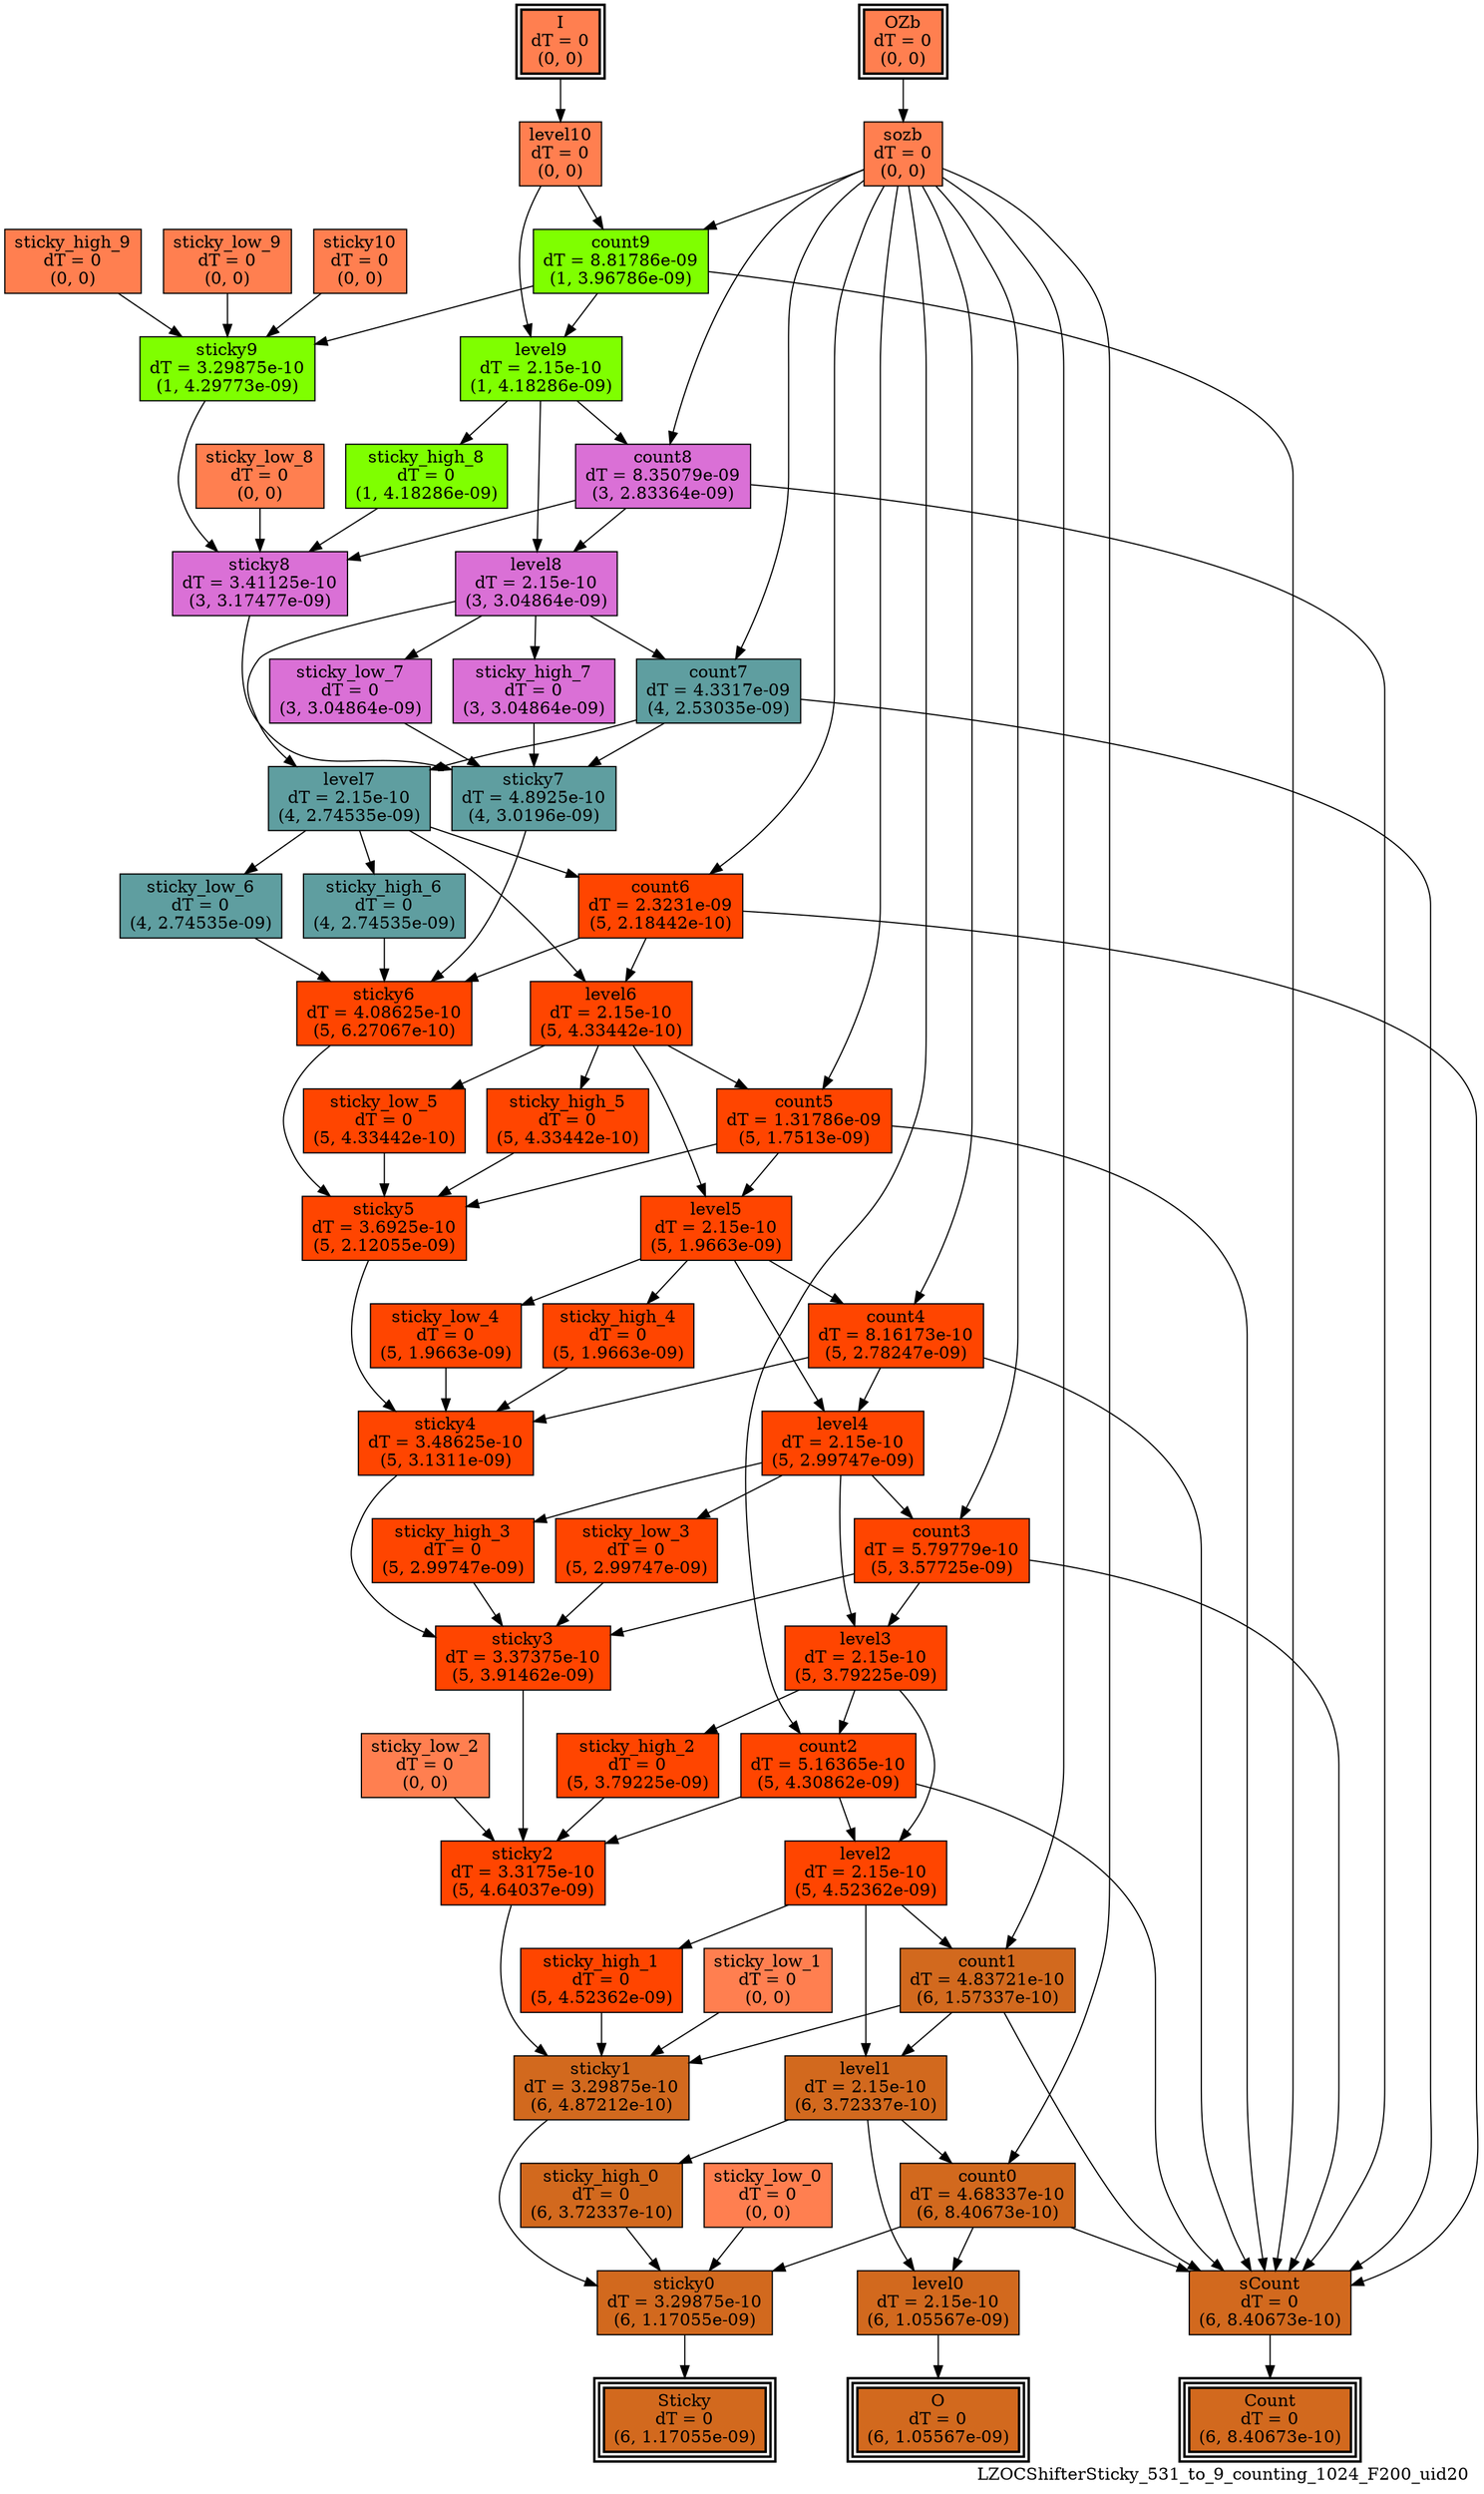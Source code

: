 digraph LZOCShifterSticky_531_to_9_counting_1024_F200_uid20
{
	//graph drawing options
	label=LZOCShifterSticky_531_to_9_counting_1024_F200_uid20;
	labelloc=bottom;
	labeljust=right;
	ratio=auto;
	nodesep=0.25;
	ranksep=0.5;

	//input/output signals of operator LZOCShifterSticky_531_to_9_counting_1024_F200_uid20
	I__LZOCShifterSticky_531_to_9_counting_1024_F200_uid20 [ label="I\ndT = 0\n(0, 0)", shape=box, color=black, style="bold, filled", fillcolor=coral, peripheries=2 ];
	OZb__LZOCShifterSticky_531_to_9_counting_1024_F200_uid20 [ label="OZb\ndT = 0\n(0, 0)", shape=box, color=black, style="bold, filled", fillcolor=coral, peripheries=2 ];
	Count__LZOCShifterSticky_531_to_9_counting_1024_F200_uid20 [ label="Count\ndT = 0\n(6, 8.40673e-10)", shape=box, color=black, style="bold, filled", fillcolor=chocolate, peripheries=3 ];
	O__LZOCShifterSticky_531_to_9_counting_1024_F200_uid20 [ label="O\ndT = 0\n(6, 1.05567e-09)", shape=box, color=black, style="bold, filled", fillcolor=chocolate, peripheries=3 ];
	Sticky__LZOCShifterSticky_531_to_9_counting_1024_F200_uid20 [ label="Sticky\ndT = 0\n(6, 1.17055e-09)", shape=box, color=black, style="bold, filled", fillcolor=chocolate, peripheries=3 ];
	{rank=same I__LZOCShifterSticky_531_to_9_counting_1024_F200_uid20, OZb__LZOCShifterSticky_531_to_9_counting_1024_F200_uid20};
	{rank=same Count__LZOCShifterSticky_531_to_9_counting_1024_F200_uid20, O__LZOCShifterSticky_531_to_9_counting_1024_F200_uid20, Sticky__LZOCShifterSticky_531_to_9_counting_1024_F200_uid20};
	//internal signals of operator LZOCShifterSticky_531_to_9_counting_1024_F200_uid20
	level10__LZOCShifterSticky_531_to_9_counting_1024_F200_uid20 [ label="level10\ndT = 0\n(0, 0)", shape=box, color=black, style=filled, fillcolor=coral, peripheries=1 ];
	sozb__LZOCShifterSticky_531_to_9_counting_1024_F200_uid20 [ label="sozb\ndT = 0\n(0, 0)", shape=box, color=black, style=filled, fillcolor=coral, peripheries=1 ];
	sticky10__LZOCShifterSticky_531_to_9_counting_1024_F200_uid20 [ label="sticky10\ndT = 0\n(0, 0)", shape=box, color=black, style=filled, fillcolor=coral, peripheries=1 ];
	count9__LZOCShifterSticky_531_to_9_counting_1024_F200_uid20 [ label="count9\ndT = 8.81786e-09\n(1, 3.96786e-09)", shape=box, color=black, style=filled, fillcolor=chartreuse, peripheries=1 ];
	level9__LZOCShifterSticky_531_to_9_counting_1024_F200_uid20 [ label="level9\ndT = 2.15e-10\n(1, 4.18286e-09)", shape=box, color=black, style=filled, fillcolor=chartreuse, peripheries=1 ];
	sticky_high_9__LZOCShifterSticky_531_to_9_counting_1024_F200_uid20 [ label="sticky_high_9\ndT = 0\n(0, 0)", shape=box, color=black, style=filled, fillcolor=coral, peripheries=1 ];
	sticky_low_9__LZOCShifterSticky_531_to_9_counting_1024_F200_uid20 [ label="sticky_low_9\ndT = 0\n(0, 0)", shape=box, color=black, style=filled, fillcolor=coral, peripheries=1 ];
	sticky9__LZOCShifterSticky_531_to_9_counting_1024_F200_uid20 [ label="sticky9\ndT = 3.29875e-10\n(1, 4.29773e-09)", shape=box, color=black, style=filled, fillcolor=chartreuse, peripheries=1 ];
	count8__LZOCShifterSticky_531_to_9_counting_1024_F200_uid20 [ label="count8\ndT = 8.35079e-09\n(3, 2.83364e-09)", shape=box, color=black, style=filled, fillcolor=orchid, peripheries=1 ];
	level8__LZOCShifterSticky_531_to_9_counting_1024_F200_uid20 [ label="level8\ndT = 2.15e-10\n(3, 3.04864e-09)", shape=box, color=black, style=filled, fillcolor=orchid, peripheries=1 ];
	sticky_high_8__LZOCShifterSticky_531_to_9_counting_1024_F200_uid20 [ label="sticky_high_8\ndT = 0\n(1, 4.18286e-09)", shape=box, color=black, style=filled, fillcolor=chartreuse, peripheries=1 ];
	sticky_low_8__LZOCShifterSticky_531_to_9_counting_1024_F200_uid20 [ label="sticky_low_8\ndT = 0\n(0, 0)", shape=box, color=black, style=filled, fillcolor=coral, peripheries=1 ];
	sticky8__LZOCShifterSticky_531_to_9_counting_1024_F200_uid20 [ label="sticky8\ndT = 3.41125e-10\n(3, 3.17477e-09)", shape=box, color=black, style=filled, fillcolor=orchid, peripheries=1 ];
	count7__LZOCShifterSticky_531_to_9_counting_1024_F200_uid20 [ label="count7\ndT = 4.3317e-09\n(4, 2.53035e-09)", shape=box, color=black, style=filled, fillcolor=cadetblue, peripheries=1 ];
	level7__LZOCShifterSticky_531_to_9_counting_1024_F200_uid20 [ label="level7\ndT = 2.15e-10\n(4, 2.74535e-09)", shape=box, color=black, style=filled, fillcolor=cadetblue, peripheries=1 ];
	sticky_high_7__LZOCShifterSticky_531_to_9_counting_1024_F200_uid20 [ label="sticky_high_7\ndT = 0\n(3, 3.04864e-09)", shape=box, color=black, style=filled, fillcolor=orchid, peripheries=1 ];
	sticky_low_7__LZOCShifterSticky_531_to_9_counting_1024_F200_uid20 [ label="sticky_low_7\ndT = 0\n(3, 3.04864e-09)", shape=box, color=black, style=filled, fillcolor=orchid, peripheries=1 ];
	sticky7__LZOCShifterSticky_531_to_9_counting_1024_F200_uid20 [ label="sticky7\ndT = 4.8925e-10\n(4, 3.0196e-09)", shape=box, color=black, style=filled, fillcolor=cadetblue, peripheries=1 ];
	count6__LZOCShifterSticky_531_to_9_counting_1024_F200_uid20 [ label="count6\ndT = 2.3231e-09\n(5, 2.18442e-10)", shape=box, color=black, style=filled, fillcolor=orangered, peripheries=1 ];
	level6__LZOCShifterSticky_531_to_9_counting_1024_F200_uid20 [ label="level6\ndT = 2.15e-10\n(5, 4.33442e-10)", shape=box, color=black, style=filled, fillcolor=orangered, peripheries=1 ];
	sticky_high_6__LZOCShifterSticky_531_to_9_counting_1024_F200_uid20 [ label="sticky_high_6\ndT = 0\n(4, 2.74535e-09)", shape=box, color=black, style=filled, fillcolor=cadetblue, peripheries=1 ];
	sticky_low_6__LZOCShifterSticky_531_to_9_counting_1024_F200_uid20 [ label="sticky_low_6\ndT = 0\n(4, 2.74535e-09)", shape=box, color=black, style=filled, fillcolor=cadetblue, peripheries=1 ];
	sticky6__LZOCShifterSticky_531_to_9_counting_1024_F200_uid20 [ label="sticky6\ndT = 4.08625e-10\n(5, 6.27067e-10)", shape=box, color=black, style=filled, fillcolor=orangered, peripheries=1 ];
	count5__LZOCShifterSticky_531_to_9_counting_1024_F200_uid20 [ label="count5\ndT = 1.31786e-09\n(5, 1.7513e-09)", shape=box, color=black, style=filled, fillcolor=orangered, peripheries=1 ];
	level5__LZOCShifterSticky_531_to_9_counting_1024_F200_uid20 [ label="level5\ndT = 2.15e-10\n(5, 1.9663e-09)", shape=box, color=black, style=filled, fillcolor=orangered, peripheries=1 ];
	sticky_high_5__LZOCShifterSticky_531_to_9_counting_1024_F200_uid20 [ label="sticky_high_5\ndT = 0\n(5, 4.33442e-10)", shape=box, color=black, style=filled, fillcolor=orangered, peripheries=1 ];
	sticky_low_5__LZOCShifterSticky_531_to_9_counting_1024_F200_uid20 [ label="sticky_low_5\ndT = 0\n(5, 4.33442e-10)", shape=box, color=black, style=filled, fillcolor=orangered, peripheries=1 ];
	sticky5__LZOCShifterSticky_531_to_9_counting_1024_F200_uid20 [ label="sticky5\ndT = 3.6925e-10\n(5, 2.12055e-09)", shape=box, color=black, style=filled, fillcolor=orangered, peripheries=1 ];
	count4__LZOCShifterSticky_531_to_9_counting_1024_F200_uid20 [ label="count4\ndT = 8.16173e-10\n(5, 2.78247e-09)", shape=box, color=black, style=filled, fillcolor=orangered, peripheries=1 ];
	level4__LZOCShifterSticky_531_to_9_counting_1024_F200_uid20 [ label="level4\ndT = 2.15e-10\n(5, 2.99747e-09)", shape=box, color=black, style=filled, fillcolor=orangered, peripheries=1 ];
	sticky_high_4__LZOCShifterSticky_531_to_9_counting_1024_F200_uid20 [ label="sticky_high_4\ndT = 0\n(5, 1.9663e-09)", shape=box, color=black, style=filled, fillcolor=orangered, peripheries=1 ];
	sticky_low_4__LZOCShifterSticky_531_to_9_counting_1024_F200_uid20 [ label="sticky_low_4\ndT = 0\n(5, 1.9663e-09)", shape=box, color=black, style=filled, fillcolor=orangered, peripheries=1 ];
	sticky4__LZOCShifterSticky_531_to_9_counting_1024_F200_uid20 [ label="sticky4\ndT = 3.48625e-10\n(5, 3.1311e-09)", shape=box, color=black, style=filled, fillcolor=orangered, peripheries=1 ];
	count3__LZOCShifterSticky_531_to_9_counting_1024_F200_uid20 [ label="count3\ndT = 5.79779e-10\n(5, 3.57725e-09)", shape=box, color=black, style=filled, fillcolor=orangered, peripheries=1 ];
	level3__LZOCShifterSticky_531_to_9_counting_1024_F200_uid20 [ label="level3\ndT = 2.15e-10\n(5, 3.79225e-09)", shape=box, color=black, style=filled, fillcolor=orangered, peripheries=1 ];
	sticky_high_3__LZOCShifterSticky_531_to_9_counting_1024_F200_uid20 [ label="sticky_high_3\ndT = 0\n(5, 2.99747e-09)", shape=box, color=black, style=filled, fillcolor=orangered, peripheries=1 ];
	sticky_low_3__LZOCShifterSticky_531_to_9_counting_1024_F200_uid20 [ label="sticky_low_3\ndT = 0\n(5, 2.99747e-09)", shape=box, color=black, style=filled, fillcolor=orangered, peripheries=1 ];
	sticky3__LZOCShifterSticky_531_to_9_counting_1024_F200_uid20 [ label="sticky3\ndT = 3.37375e-10\n(5, 3.91462e-09)", shape=box, color=black, style=filled, fillcolor=orangered, peripheries=1 ];
	count2__LZOCShifterSticky_531_to_9_counting_1024_F200_uid20 [ label="count2\ndT = 5.16365e-10\n(5, 4.30862e-09)", shape=box, color=black, style=filled, fillcolor=orangered, peripheries=1 ];
	level2__LZOCShifterSticky_531_to_9_counting_1024_F200_uid20 [ label="level2\ndT = 2.15e-10\n(5, 4.52362e-09)", shape=box, color=black, style=filled, fillcolor=orangered, peripheries=1 ];
	sticky_high_2__LZOCShifterSticky_531_to_9_counting_1024_F200_uid20 [ label="sticky_high_2\ndT = 0\n(5, 3.79225e-09)", shape=box, color=black, style=filled, fillcolor=orangered, peripheries=1 ];
	sticky_low_2__LZOCShifterSticky_531_to_9_counting_1024_F200_uid20 [ label="sticky_low_2\ndT = 0\n(0, 0)", shape=box, color=black, style=filled, fillcolor=coral, peripheries=1 ];
	sticky2__LZOCShifterSticky_531_to_9_counting_1024_F200_uid20 [ label="sticky2\ndT = 3.3175e-10\n(5, 4.64037e-09)", shape=box, color=black, style=filled, fillcolor=orangered, peripheries=1 ];
	count1__LZOCShifterSticky_531_to_9_counting_1024_F200_uid20 [ label="count1\ndT = 4.83721e-10\n(6, 1.57337e-10)", shape=box, color=black, style=filled, fillcolor=chocolate, peripheries=1 ];
	level1__LZOCShifterSticky_531_to_9_counting_1024_F200_uid20 [ label="level1\ndT = 2.15e-10\n(6, 3.72337e-10)", shape=box, color=black, style=filled, fillcolor=chocolate, peripheries=1 ];
	sticky_high_1__LZOCShifterSticky_531_to_9_counting_1024_F200_uid20 [ label="sticky_high_1\ndT = 0\n(5, 4.52362e-09)", shape=box, color=black, style=filled, fillcolor=orangered, peripheries=1 ];
	sticky_low_1__LZOCShifterSticky_531_to_9_counting_1024_F200_uid20 [ label="sticky_low_1\ndT = 0\n(0, 0)", shape=box, color=black, style=filled, fillcolor=coral, peripheries=1 ];
	sticky1__LZOCShifterSticky_531_to_9_counting_1024_F200_uid20 [ label="sticky1\ndT = 3.29875e-10\n(6, 4.87212e-10)", shape=box, color=black, style=filled, fillcolor=chocolate, peripheries=1 ];
	count0__LZOCShifterSticky_531_to_9_counting_1024_F200_uid20 [ label="count0\ndT = 4.68337e-10\n(6, 8.40673e-10)", shape=box, color=black, style=filled, fillcolor=chocolate, peripheries=1 ];
	level0__LZOCShifterSticky_531_to_9_counting_1024_F200_uid20 [ label="level0\ndT = 2.15e-10\n(6, 1.05567e-09)", shape=box, color=black, style=filled, fillcolor=chocolate, peripheries=1 ];
	sticky_high_0__LZOCShifterSticky_531_to_9_counting_1024_F200_uid20 [ label="sticky_high_0\ndT = 0\n(6, 3.72337e-10)", shape=box, color=black, style=filled, fillcolor=chocolate, peripheries=1 ];
	sticky_low_0__LZOCShifterSticky_531_to_9_counting_1024_F200_uid20 [ label="sticky_low_0\ndT = 0\n(0, 0)", shape=box, color=black, style=filled, fillcolor=coral, peripheries=1 ];
	sticky0__LZOCShifterSticky_531_to_9_counting_1024_F200_uid20 [ label="sticky0\ndT = 3.29875e-10\n(6, 1.17055e-09)", shape=box, color=black, style=filled, fillcolor=chocolate, peripheries=1 ];
	sCount__LZOCShifterSticky_531_to_9_counting_1024_F200_uid20 [ label="sCount\ndT = 0\n(6, 8.40673e-10)", shape=box, color=black, style=filled, fillcolor=chocolate, peripheries=1 ];

	//subcomponents of operator LZOCShifterSticky_531_to_9_counting_1024_F200_uid20

	//input and internal signal connections of operator LZOCShifterSticky_531_to_9_counting_1024_F200_uid20
	I__LZOCShifterSticky_531_to_9_counting_1024_F200_uid20 -> level10__LZOCShifterSticky_531_to_9_counting_1024_F200_uid20 [ arrowhead=normal, arrowsize=1.0, arrowtail=normal, color=black, dir=forward  ];
	OZb__LZOCShifterSticky_531_to_9_counting_1024_F200_uid20 -> sozb__LZOCShifterSticky_531_to_9_counting_1024_F200_uid20 [ arrowhead=normal, arrowsize=1.0, arrowtail=normal, color=black, dir=forward  ];
	level10__LZOCShifterSticky_531_to_9_counting_1024_F200_uid20 -> count9__LZOCShifterSticky_531_to_9_counting_1024_F200_uid20 [ arrowhead=normal, arrowsize=1.0, arrowtail=normal, color=black, dir=forward  ];
	level10__LZOCShifterSticky_531_to_9_counting_1024_F200_uid20 -> level9__LZOCShifterSticky_531_to_9_counting_1024_F200_uid20 [ arrowhead=normal, arrowsize=1.0, arrowtail=normal, color=black, dir=forward  ];
	sozb__LZOCShifterSticky_531_to_9_counting_1024_F200_uid20 -> count9__LZOCShifterSticky_531_to_9_counting_1024_F200_uid20 [ arrowhead=normal, arrowsize=1.0, arrowtail=normal, color=black, dir=forward  ];
	sozb__LZOCShifterSticky_531_to_9_counting_1024_F200_uid20 -> count8__LZOCShifterSticky_531_to_9_counting_1024_F200_uid20 [ arrowhead=normal, arrowsize=1.0, arrowtail=normal, color=black, dir=forward  ];
	sozb__LZOCShifterSticky_531_to_9_counting_1024_F200_uid20 -> count7__LZOCShifterSticky_531_to_9_counting_1024_F200_uid20 [ arrowhead=normal, arrowsize=1.0, arrowtail=normal, color=black, dir=forward  ];
	sozb__LZOCShifterSticky_531_to_9_counting_1024_F200_uid20 -> count6__LZOCShifterSticky_531_to_9_counting_1024_F200_uid20 [ arrowhead=normal, arrowsize=1.0, arrowtail=normal, color=black, dir=forward  ];
	sozb__LZOCShifterSticky_531_to_9_counting_1024_F200_uid20 -> count5__LZOCShifterSticky_531_to_9_counting_1024_F200_uid20 [ arrowhead=normal, arrowsize=1.0, arrowtail=normal, color=black, dir=forward  ];
	sozb__LZOCShifterSticky_531_to_9_counting_1024_F200_uid20 -> count4__LZOCShifterSticky_531_to_9_counting_1024_F200_uid20 [ arrowhead=normal, arrowsize=1.0, arrowtail=normal, color=black, dir=forward  ];
	sozb__LZOCShifterSticky_531_to_9_counting_1024_F200_uid20 -> count3__LZOCShifterSticky_531_to_9_counting_1024_F200_uid20 [ arrowhead=normal, arrowsize=1.0, arrowtail=normal, color=black, dir=forward  ];
	sozb__LZOCShifterSticky_531_to_9_counting_1024_F200_uid20 -> count2__LZOCShifterSticky_531_to_9_counting_1024_F200_uid20 [ arrowhead=normal, arrowsize=1.0, arrowtail=normal, color=black, dir=forward  ];
	sozb__LZOCShifterSticky_531_to_9_counting_1024_F200_uid20 -> count1__LZOCShifterSticky_531_to_9_counting_1024_F200_uid20 [ arrowhead=normal, arrowsize=1.0, arrowtail=normal, color=black, dir=forward  ];
	sozb__LZOCShifterSticky_531_to_9_counting_1024_F200_uid20 -> count0__LZOCShifterSticky_531_to_9_counting_1024_F200_uid20 [ arrowhead=normal, arrowsize=1.0, arrowtail=normal, color=black, dir=forward  ];
	sticky10__LZOCShifterSticky_531_to_9_counting_1024_F200_uid20 -> sticky9__LZOCShifterSticky_531_to_9_counting_1024_F200_uid20 [ arrowhead=normal, arrowsize=1.0, arrowtail=normal, color=black, dir=forward  ];
	count9__LZOCShifterSticky_531_to_9_counting_1024_F200_uid20 -> level9__LZOCShifterSticky_531_to_9_counting_1024_F200_uid20 [ arrowhead=normal, arrowsize=1.0, arrowtail=normal, color=black, dir=forward  ];
	count9__LZOCShifterSticky_531_to_9_counting_1024_F200_uid20 -> sticky9__LZOCShifterSticky_531_to_9_counting_1024_F200_uid20 [ arrowhead=normal, arrowsize=1.0, arrowtail=normal, color=black, dir=forward  ];
	count9__LZOCShifterSticky_531_to_9_counting_1024_F200_uid20 -> sCount__LZOCShifterSticky_531_to_9_counting_1024_F200_uid20 [ arrowhead=normal, arrowsize=1.0, arrowtail=normal, color=black, dir=forward  ];
	level9__LZOCShifterSticky_531_to_9_counting_1024_F200_uid20 -> count8__LZOCShifterSticky_531_to_9_counting_1024_F200_uid20 [ arrowhead=normal, arrowsize=1.0, arrowtail=normal, color=black, dir=forward  ];
	level9__LZOCShifterSticky_531_to_9_counting_1024_F200_uid20 -> level8__LZOCShifterSticky_531_to_9_counting_1024_F200_uid20 [ arrowhead=normal, arrowsize=1.0, arrowtail=normal, color=black, dir=forward  ];
	level9__LZOCShifterSticky_531_to_9_counting_1024_F200_uid20 -> sticky_high_8__LZOCShifterSticky_531_to_9_counting_1024_F200_uid20 [ arrowhead=normal, arrowsize=1.0, arrowtail=normal, color=black, dir=forward  ];
	sticky_high_9__LZOCShifterSticky_531_to_9_counting_1024_F200_uid20 -> sticky9__LZOCShifterSticky_531_to_9_counting_1024_F200_uid20 [ arrowhead=normal, arrowsize=1.0, arrowtail=normal, color=black, dir=forward  ];
	sticky_low_9__LZOCShifterSticky_531_to_9_counting_1024_F200_uid20 -> sticky9__LZOCShifterSticky_531_to_9_counting_1024_F200_uid20 [ arrowhead=normal, arrowsize=1.0, arrowtail=normal, color=black, dir=forward  ];
	sticky9__LZOCShifterSticky_531_to_9_counting_1024_F200_uid20 -> sticky8__LZOCShifterSticky_531_to_9_counting_1024_F200_uid20 [ arrowhead=normal, arrowsize=1.0, arrowtail=normal, color=black, dir=forward  ];
	count8__LZOCShifterSticky_531_to_9_counting_1024_F200_uid20 -> level8__LZOCShifterSticky_531_to_9_counting_1024_F200_uid20 [ arrowhead=normal, arrowsize=1.0, arrowtail=normal, color=black, dir=forward  ];
	count8__LZOCShifterSticky_531_to_9_counting_1024_F200_uid20 -> sticky8__LZOCShifterSticky_531_to_9_counting_1024_F200_uid20 [ arrowhead=normal, arrowsize=1.0, arrowtail=normal, color=black, dir=forward  ];
	count8__LZOCShifterSticky_531_to_9_counting_1024_F200_uid20 -> sCount__LZOCShifterSticky_531_to_9_counting_1024_F200_uid20 [ arrowhead=normal, arrowsize=1.0, arrowtail=normal, color=black, dir=forward  ];
	level8__LZOCShifterSticky_531_to_9_counting_1024_F200_uid20 -> count7__LZOCShifterSticky_531_to_9_counting_1024_F200_uid20 [ arrowhead=normal, arrowsize=1.0, arrowtail=normal, color=black, dir=forward  ];
	level8__LZOCShifterSticky_531_to_9_counting_1024_F200_uid20 -> level7__LZOCShifterSticky_531_to_9_counting_1024_F200_uid20 [ arrowhead=normal, arrowsize=1.0, arrowtail=normal, color=black, dir=forward  ];
	level8__LZOCShifterSticky_531_to_9_counting_1024_F200_uid20 -> sticky_high_7__LZOCShifterSticky_531_to_9_counting_1024_F200_uid20 [ arrowhead=normal, arrowsize=1.0, arrowtail=normal, color=black, dir=forward  ];
	level8__LZOCShifterSticky_531_to_9_counting_1024_F200_uid20 -> sticky_low_7__LZOCShifterSticky_531_to_9_counting_1024_F200_uid20 [ arrowhead=normal, arrowsize=1.0, arrowtail=normal, color=black, dir=forward  ];
	sticky_high_8__LZOCShifterSticky_531_to_9_counting_1024_F200_uid20 -> sticky8__LZOCShifterSticky_531_to_9_counting_1024_F200_uid20 [ arrowhead=normal, arrowsize=1.0, arrowtail=normal, color=black, dir=forward  ];
	sticky_low_8__LZOCShifterSticky_531_to_9_counting_1024_F200_uid20 -> sticky8__LZOCShifterSticky_531_to_9_counting_1024_F200_uid20 [ arrowhead=normal, arrowsize=1.0, arrowtail=normal, color=black, dir=forward  ];
	sticky8__LZOCShifterSticky_531_to_9_counting_1024_F200_uid20 -> sticky7__LZOCShifterSticky_531_to_9_counting_1024_F200_uid20 [ arrowhead=normal, arrowsize=1.0, arrowtail=normal, color=black, dir=forward  ];
	count7__LZOCShifterSticky_531_to_9_counting_1024_F200_uid20 -> level7__LZOCShifterSticky_531_to_9_counting_1024_F200_uid20 [ arrowhead=normal, arrowsize=1.0, arrowtail=normal, color=black, dir=forward  ];
	count7__LZOCShifterSticky_531_to_9_counting_1024_F200_uid20 -> sticky7__LZOCShifterSticky_531_to_9_counting_1024_F200_uid20 [ arrowhead=normal, arrowsize=1.0, arrowtail=normal, color=black, dir=forward  ];
	count7__LZOCShifterSticky_531_to_9_counting_1024_F200_uid20 -> sCount__LZOCShifterSticky_531_to_9_counting_1024_F200_uid20 [ arrowhead=normal, arrowsize=1.0, arrowtail=normal, color=black, dir=forward  ];
	level7__LZOCShifterSticky_531_to_9_counting_1024_F200_uid20 -> count6__LZOCShifterSticky_531_to_9_counting_1024_F200_uid20 [ arrowhead=normal, arrowsize=1.0, arrowtail=normal, color=black, dir=forward  ];
	level7__LZOCShifterSticky_531_to_9_counting_1024_F200_uid20 -> level6__LZOCShifterSticky_531_to_9_counting_1024_F200_uid20 [ arrowhead=normal, arrowsize=1.0, arrowtail=normal, color=black, dir=forward  ];
	level7__LZOCShifterSticky_531_to_9_counting_1024_F200_uid20 -> sticky_high_6__LZOCShifterSticky_531_to_9_counting_1024_F200_uid20 [ arrowhead=normal, arrowsize=1.0, arrowtail=normal, color=black, dir=forward  ];
	level7__LZOCShifterSticky_531_to_9_counting_1024_F200_uid20 -> sticky_low_6__LZOCShifterSticky_531_to_9_counting_1024_F200_uid20 [ arrowhead=normal, arrowsize=1.0, arrowtail=normal, color=black, dir=forward  ];
	sticky_high_7__LZOCShifterSticky_531_to_9_counting_1024_F200_uid20 -> sticky7__LZOCShifterSticky_531_to_9_counting_1024_F200_uid20 [ arrowhead=normal, arrowsize=1.0, arrowtail=normal, color=black, dir=forward  ];
	sticky_low_7__LZOCShifterSticky_531_to_9_counting_1024_F200_uid20 -> sticky7__LZOCShifterSticky_531_to_9_counting_1024_F200_uid20 [ arrowhead=normal, arrowsize=1.0, arrowtail=normal, color=black, dir=forward  ];
	sticky7__LZOCShifterSticky_531_to_9_counting_1024_F200_uid20 -> sticky6__LZOCShifterSticky_531_to_9_counting_1024_F200_uid20 [ arrowhead=normal, arrowsize=1.0, arrowtail=normal, color=black, dir=forward  ];
	count6__LZOCShifterSticky_531_to_9_counting_1024_F200_uid20 -> level6__LZOCShifterSticky_531_to_9_counting_1024_F200_uid20 [ arrowhead=normal, arrowsize=1.0, arrowtail=normal, color=black, dir=forward  ];
	count6__LZOCShifterSticky_531_to_9_counting_1024_F200_uid20 -> sticky6__LZOCShifterSticky_531_to_9_counting_1024_F200_uid20 [ arrowhead=normal, arrowsize=1.0, arrowtail=normal, color=black, dir=forward  ];
	count6__LZOCShifterSticky_531_to_9_counting_1024_F200_uid20 -> sCount__LZOCShifterSticky_531_to_9_counting_1024_F200_uid20 [ arrowhead=normal, arrowsize=1.0, arrowtail=normal, color=black, dir=forward  ];
	level6__LZOCShifterSticky_531_to_9_counting_1024_F200_uid20 -> count5__LZOCShifterSticky_531_to_9_counting_1024_F200_uid20 [ arrowhead=normal, arrowsize=1.0, arrowtail=normal, color=black, dir=forward  ];
	level6__LZOCShifterSticky_531_to_9_counting_1024_F200_uid20 -> level5__LZOCShifterSticky_531_to_9_counting_1024_F200_uid20 [ arrowhead=normal, arrowsize=1.0, arrowtail=normal, color=black, dir=forward  ];
	level6__LZOCShifterSticky_531_to_9_counting_1024_F200_uid20 -> sticky_high_5__LZOCShifterSticky_531_to_9_counting_1024_F200_uid20 [ arrowhead=normal, arrowsize=1.0, arrowtail=normal, color=black, dir=forward  ];
	level6__LZOCShifterSticky_531_to_9_counting_1024_F200_uid20 -> sticky_low_5__LZOCShifterSticky_531_to_9_counting_1024_F200_uid20 [ arrowhead=normal, arrowsize=1.0, arrowtail=normal, color=black, dir=forward  ];
	sticky_high_6__LZOCShifterSticky_531_to_9_counting_1024_F200_uid20 -> sticky6__LZOCShifterSticky_531_to_9_counting_1024_F200_uid20 [ arrowhead=normal, arrowsize=1.0, arrowtail=normal, color=black, dir=forward  ];
	sticky_low_6__LZOCShifterSticky_531_to_9_counting_1024_F200_uid20 -> sticky6__LZOCShifterSticky_531_to_9_counting_1024_F200_uid20 [ arrowhead=normal, arrowsize=1.0, arrowtail=normal, color=black, dir=forward  ];
	sticky6__LZOCShifterSticky_531_to_9_counting_1024_F200_uid20 -> sticky5__LZOCShifterSticky_531_to_9_counting_1024_F200_uid20 [ arrowhead=normal, arrowsize=1.0, arrowtail=normal, color=black, dir=forward  ];
	count5__LZOCShifterSticky_531_to_9_counting_1024_F200_uid20 -> level5__LZOCShifterSticky_531_to_9_counting_1024_F200_uid20 [ arrowhead=normal, arrowsize=1.0, arrowtail=normal, color=black, dir=forward  ];
	count5__LZOCShifterSticky_531_to_9_counting_1024_F200_uid20 -> sticky5__LZOCShifterSticky_531_to_9_counting_1024_F200_uid20 [ arrowhead=normal, arrowsize=1.0, arrowtail=normal, color=black, dir=forward  ];
	count5__LZOCShifterSticky_531_to_9_counting_1024_F200_uid20 -> sCount__LZOCShifterSticky_531_to_9_counting_1024_F200_uid20 [ arrowhead=normal, arrowsize=1.0, arrowtail=normal, color=black, dir=forward  ];
	level5__LZOCShifterSticky_531_to_9_counting_1024_F200_uid20 -> count4__LZOCShifterSticky_531_to_9_counting_1024_F200_uid20 [ arrowhead=normal, arrowsize=1.0, arrowtail=normal, color=black, dir=forward  ];
	level5__LZOCShifterSticky_531_to_9_counting_1024_F200_uid20 -> level4__LZOCShifterSticky_531_to_9_counting_1024_F200_uid20 [ arrowhead=normal, arrowsize=1.0, arrowtail=normal, color=black, dir=forward  ];
	level5__LZOCShifterSticky_531_to_9_counting_1024_F200_uid20 -> sticky_high_4__LZOCShifterSticky_531_to_9_counting_1024_F200_uid20 [ arrowhead=normal, arrowsize=1.0, arrowtail=normal, color=black, dir=forward  ];
	level5__LZOCShifterSticky_531_to_9_counting_1024_F200_uid20 -> sticky_low_4__LZOCShifterSticky_531_to_9_counting_1024_F200_uid20 [ arrowhead=normal, arrowsize=1.0, arrowtail=normal, color=black, dir=forward  ];
	sticky_high_5__LZOCShifterSticky_531_to_9_counting_1024_F200_uid20 -> sticky5__LZOCShifterSticky_531_to_9_counting_1024_F200_uid20 [ arrowhead=normal, arrowsize=1.0, arrowtail=normal, color=black, dir=forward  ];
	sticky_low_5__LZOCShifterSticky_531_to_9_counting_1024_F200_uid20 -> sticky5__LZOCShifterSticky_531_to_9_counting_1024_F200_uid20 [ arrowhead=normal, arrowsize=1.0, arrowtail=normal, color=black, dir=forward  ];
	sticky5__LZOCShifterSticky_531_to_9_counting_1024_F200_uid20 -> sticky4__LZOCShifterSticky_531_to_9_counting_1024_F200_uid20 [ arrowhead=normal, arrowsize=1.0, arrowtail=normal, color=black, dir=forward  ];
	count4__LZOCShifterSticky_531_to_9_counting_1024_F200_uid20 -> level4__LZOCShifterSticky_531_to_9_counting_1024_F200_uid20 [ arrowhead=normal, arrowsize=1.0, arrowtail=normal, color=black, dir=forward  ];
	count4__LZOCShifterSticky_531_to_9_counting_1024_F200_uid20 -> sticky4__LZOCShifterSticky_531_to_9_counting_1024_F200_uid20 [ arrowhead=normal, arrowsize=1.0, arrowtail=normal, color=black, dir=forward  ];
	count4__LZOCShifterSticky_531_to_9_counting_1024_F200_uid20 -> sCount__LZOCShifterSticky_531_to_9_counting_1024_F200_uid20 [ arrowhead=normal, arrowsize=1.0, arrowtail=normal, color=black, dir=forward  ];
	level4__LZOCShifterSticky_531_to_9_counting_1024_F200_uid20 -> count3__LZOCShifterSticky_531_to_9_counting_1024_F200_uid20 [ arrowhead=normal, arrowsize=1.0, arrowtail=normal, color=black, dir=forward  ];
	level4__LZOCShifterSticky_531_to_9_counting_1024_F200_uid20 -> level3__LZOCShifterSticky_531_to_9_counting_1024_F200_uid20 [ arrowhead=normal, arrowsize=1.0, arrowtail=normal, color=black, dir=forward  ];
	level4__LZOCShifterSticky_531_to_9_counting_1024_F200_uid20 -> sticky_high_3__LZOCShifterSticky_531_to_9_counting_1024_F200_uid20 [ arrowhead=normal, arrowsize=1.0, arrowtail=normal, color=black, dir=forward  ];
	level4__LZOCShifterSticky_531_to_9_counting_1024_F200_uid20 -> sticky_low_3__LZOCShifterSticky_531_to_9_counting_1024_F200_uid20 [ arrowhead=normal, arrowsize=1.0, arrowtail=normal, color=black, dir=forward  ];
	sticky_high_4__LZOCShifterSticky_531_to_9_counting_1024_F200_uid20 -> sticky4__LZOCShifterSticky_531_to_9_counting_1024_F200_uid20 [ arrowhead=normal, arrowsize=1.0, arrowtail=normal, color=black, dir=forward  ];
	sticky_low_4__LZOCShifterSticky_531_to_9_counting_1024_F200_uid20 -> sticky4__LZOCShifterSticky_531_to_9_counting_1024_F200_uid20 [ arrowhead=normal, arrowsize=1.0, arrowtail=normal, color=black, dir=forward  ];
	sticky4__LZOCShifterSticky_531_to_9_counting_1024_F200_uid20 -> sticky3__LZOCShifterSticky_531_to_9_counting_1024_F200_uid20 [ arrowhead=normal, arrowsize=1.0, arrowtail=normal, color=black, dir=forward  ];
	count3__LZOCShifterSticky_531_to_9_counting_1024_F200_uid20 -> level3__LZOCShifterSticky_531_to_9_counting_1024_F200_uid20 [ arrowhead=normal, arrowsize=1.0, arrowtail=normal, color=black, dir=forward  ];
	count3__LZOCShifterSticky_531_to_9_counting_1024_F200_uid20 -> sticky3__LZOCShifterSticky_531_to_9_counting_1024_F200_uid20 [ arrowhead=normal, arrowsize=1.0, arrowtail=normal, color=black, dir=forward  ];
	count3__LZOCShifterSticky_531_to_9_counting_1024_F200_uid20 -> sCount__LZOCShifterSticky_531_to_9_counting_1024_F200_uid20 [ arrowhead=normal, arrowsize=1.0, arrowtail=normal, color=black, dir=forward  ];
	level3__LZOCShifterSticky_531_to_9_counting_1024_F200_uid20 -> count2__LZOCShifterSticky_531_to_9_counting_1024_F200_uid20 [ arrowhead=normal, arrowsize=1.0, arrowtail=normal, color=black, dir=forward  ];
	level3__LZOCShifterSticky_531_to_9_counting_1024_F200_uid20 -> level2__LZOCShifterSticky_531_to_9_counting_1024_F200_uid20 [ arrowhead=normal, arrowsize=1.0, arrowtail=normal, color=black, dir=forward  ];
	level3__LZOCShifterSticky_531_to_9_counting_1024_F200_uid20 -> sticky_high_2__LZOCShifterSticky_531_to_9_counting_1024_F200_uid20 [ arrowhead=normal, arrowsize=1.0, arrowtail=normal, color=black, dir=forward  ];
	sticky_high_3__LZOCShifterSticky_531_to_9_counting_1024_F200_uid20 -> sticky3__LZOCShifterSticky_531_to_9_counting_1024_F200_uid20 [ arrowhead=normal, arrowsize=1.0, arrowtail=normal, color=black, dir=forward  ];
	sticky_low_3__LZOCShifterSticky_531_to_9_counting_1024_F200_uid20 -> sticky3__LZOCShifterSticky_531_to_9_counting_1024_F200_uid20 [ arrowhead=normal, arrowsize=1.0, arrowtail=normal, color=black, dir=forward  ];
	sticky3__LZOCShifterSticky_531_to_9_counting_1024_F200_uid20 -> sticky2__LZOCShifterSticky_531_to_9_counting_1024_F200_uid20 [ arrowhead=normal, arrowsize=1.0, arrowtail=normal, color=black, dir=forward  ];
	count2__LZOCShifterSticky_531_to_9_counting_1024_F200_uid20 -> level2__LZOCShifterSticky_531_to_9_counting_1024_F200_uid20 [ arrowhead=normal, arrowsize=1.0, arrowtail=normal, color=black, dir=forward  ];
	count2__LZOCShifterSticky_531_to_9_counting_1024_F200_uid20 -> sticky2__LZOCShifterSticky_531_to_9_counting_1024_F200_uid20 [ arrowhead=normal, arrowsize=1.0, arrowtail=normal, color=black, dir=forward  ];
	count2__LZOCShifterSticky_531_to_9_counting_1024_F200_uid20 -> sCount__LZOCShifterSticky_531_to_9_counting_1024_F200_uid20 [ arrowhead=normal, arrowsize=1.0, arrowtail=normal, color=black, dir=forward  ];
	level2__LZOCShifterSticky_531_to_9_counting_1024_F200_uid20 -> count1__LZOCShifterSticky_531_to_9_counting_1024_F200_uid20 [ arrowhead=normal, arrowsize=1.0, arrowtail=normal, color=black, dir=forward  ];
	level2__LZOCShifterSticky_531_to_9_counting_1024_F200_uid20 -> level1__LZOCShifterSticky_531_to_9_counting_1024_F200_uid20 [ arrowhead=normal, arrowsize=1.0, arrowtail=normal, color=black, dir=forward  ];
	level2__LZOCShifterSticky_531_to_9_counting_1024_F200_uid20 -> sticky_high_1__LZOCShifterSticky_531_to_9_counting_1024_F200_uid20 [ arrowhead=normal, arrowsize=1.0, arrowtail=normal, color=black, dir=forward  ];
	sticky_high_2__LZOCShifterSticky_531_to_9_counting_1024_F200_uid20 -> sticky2__LZOCShifterSticky_531_to_9_counting_1024_F200_uid20 [ arrowhead=normal, arrowsize=1.0, arrowtail=normal, color=black, dir=forward  ];
	sticky_low_2__LZOCShifterSticky_531_to_9_counting_1024_F200_uid20 -> sticky2__LZOCShifterSticky_531_to_9_counting_1024_F200_uid20 [ arrowhead=normal, arrowsize=1.0, arrowtail=normal, color=black, dir=forward  ];
	sticky2__LZOCShifterSticky_531_to_9_counting_1024_F200_uid20 -> sticky1__LZOCShifterSticky_531_to_9_counting_1024_F200_uid20 [ arrowhead=normal, arrowsize=1.0, arrowtail=normal, color=black, dir=forward  ];
	count1__LZOCShifterSticky_531_to_9_counting_1024_F200_uid20 -> level1__LZOCShifterSticky_531_to_9_counting_1024_F200_uid20 [ arrowhead=normal, arrowsize=1.0, arrowtail=normal, color=black, dir=forward  ];
	count1__LZOCShifterSticky_531_to_9_counting_1024_F200_uid20 -> sticky1__LZOCShifterSticky_531_to_9_counting_1024_F200_uid20 [ arrowhead=normal, arrowsize=1.0, arrowtail=normal, color=black, dir=forward  ];
	count1__LZOCShifterSticky_531_to_9_counting_1024_F200_uid20 -> sCount__LZOCShifterSticky_531_to_9_counting_1024_F200_uid20 [ arrowhead=normal, arrowsize=1.0, arrowtail=normal, color=black, dir=forward  ];
	level1__LZOCShifterSticky_531_to_9_counting_1024_F200_uid20 -> count0__LZOCShifterSticky_531_to_9_counting_1024_F200_uid20 [ arrowhead=normal, arrowsize=1.0, arrowtail=normal, color=black, dir=forward  ];
	level1__LZOCShifterSticky_531_to_9_counting_1024_F200_uid20 -> level0__LZOCShifterSticky_531_to_9_counting_1024_F200_uid20 [ arrowhead=normal, arrowsize=1.0, arrowtail=normal, color=black, dir=forward  ];
	level1__LZOCShifterSticky_531_to_9_counting_1024_F200_uid20 -> sticky_high_0__LZOCShifterSticky_531_to_9_counting_1024_F200_uid20 [ arrowhead=normal, arrowsize=1.0, arrowtail=normal, color=black, dir=forward  ];
	sticky_high_1__LZOCShifterSticky_531_to_9_counting_1024_F200_uid20 -> sticky1__LZOCShifterSticky_531_to_9_counting_1024_F200_uid20 [ arrowhead=normal, arrowsize=1.0, arrowtail=normal, color=black, dir=forward  ];
	sticky_low_1__LZOCShifterSticky_531_to_9_counting_1024_F200_uid20 -> sticky1__LZOCShifterSticky_531_to_9_counting_1024_F200_uid20 [ arrowhead=normal, arrowsize=1.0, arrowtail=normal, color=black, dir=forward  ];
	sticky1__LZOCShifterSticky_531_to_9_counting_1024_F200_uid20 -> sticky0__LZOCShifterSticky_531_to_9_counting_1024_F200_uid20 [ arrowhead=normal, arrowsize=1.0, arrowtail=normal, color=black, dir=forward  ];
	count0__LZOCShifterSticky_531_to_9_counting_1024_F200_uid20 -> level0__LZOCShifterSticky_531_to_9_counting_1024_F200_uid20 [ arrowhead=normal, arrowsize=1.0, arrowtail=normal, color=black, dir=forward  ];
	count0__LZOCShifterSticky_531_to_9_counting_1024_F200_uid20 -> sticky0__LZOCShifterSticky_531_to_9_counting_1024_F200_uid20 [ arrowhead=normal, arrowsize=1.0, arrowtail=normal, color=black, dir=forward  ];
	count0__LZOCShifterSticky_531_to_9_counting_1024_F200_uid20 -> sCount__LZOCShifterSticky_531_to_9_counting_1024_F200_uid20 [ arrowhead=normal, arrowsize=1.0, arrowtail=normal, color=black, dir=forward  ];
	level0__LZOCShifterSticky_531_to_9_counting_1024_F200_uid20 -> O__LZOCShifterSticky_531_to_9_counting_1024_F200_uid20 [ arrowhead=normal, arrowsize=1.0, arrowtail=normal, color=black, dir=forward  ];
	sticky_high_0__LZOCShifterSticky_531_to_9_counting_1024_F200_uid20 -> sticky0__LZOCShifterSticky_531_to_9_counting_1024_F200_uid20 [ arrowhead=normal, arrowsize=1.0, arrowtail=normal, color=black, dir=forward  ];
	sticky_low_0__LZOCShifterSticky_531_to_9_counting_1024_F200_uid20 -> sticky0__LZOCShifterSticky_531_to_9_counting_1024_F200_uid20 [ arrowhead=normal, arrowsize=1.0, arrowtail=normal, color=black, dir=forward  ];
	sticky0__LZOCShifterSticky_531_to_9_counting_1024_F200_uid20 -> Sticky__LZOCShifterSticky_531_to_9_counting_1024_F200_uid20 [ arrowhead=normal, arrowsize=1.0, arrowtail=normal, color=black, dir=forward  ];
	sCount__LZOCShifterSticky_531_to_9_counting_1024_F200_uid20 -> Count__LZOCShifterSticky_531_to_9_counting_1024_F200_uid20 [ arrowhead=normal, arrowsize=1.0, arrowtail=normal, color=black, dir=forward  ];
}

